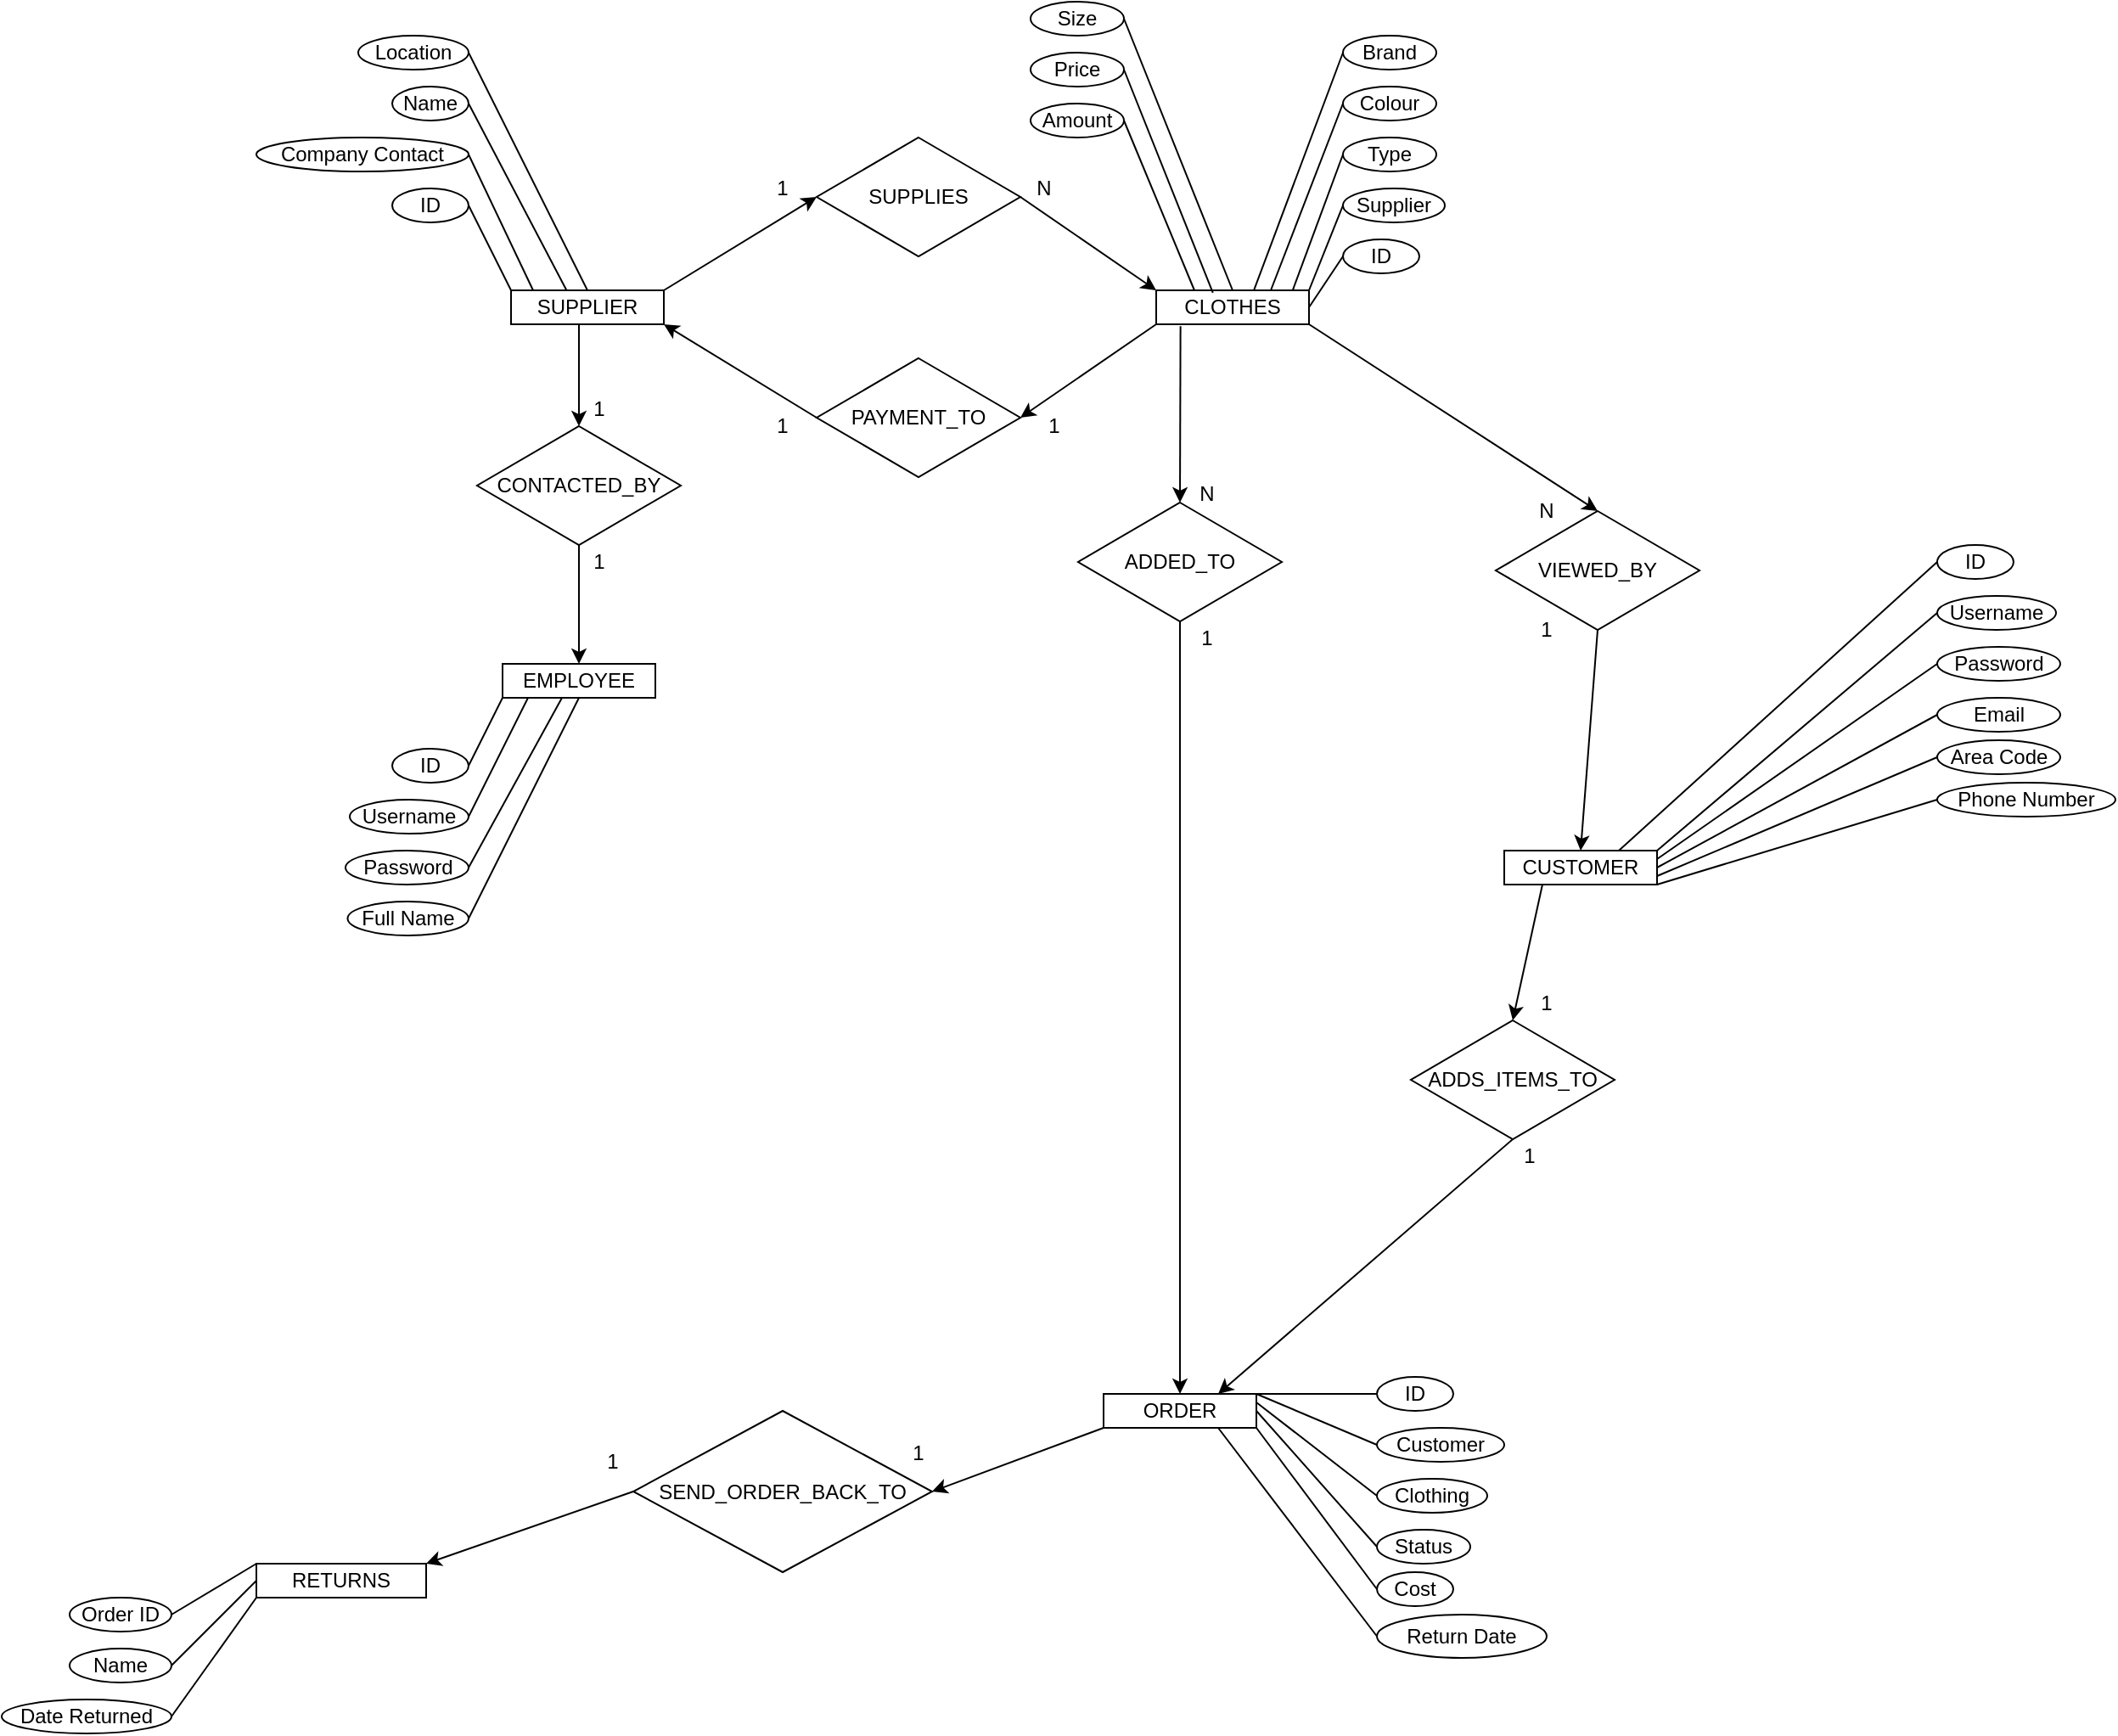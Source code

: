<mxfile version="14.4.3" type="device"><diagram id="-iYd_mh0M1YZAxOvUS-S" name="Page-1"><mxGraphModel dx="2032" dy="1865" grid="1" gridSize="10" guides="1" tooltips="1" connect="1" arrows="1" fold="1" page="1" pageScale="1" pageWidth="827" pageHeight="1169" math="0" shadow="0"><root><mxCell id="0"/><mxCell id="1" parent="0"/><mxCell id="6qy9V_EAO_yQbu2aulHG-1" value="EMPLOYEE" style="rounded=0;whiteSpace=wrap;html=1;" parent="1" vertex="1"><mxGeometry x="75" y="320" width="90" height="20" as="geometry"/></mxCell><mxCell id="6qy9V_EAO_yQbu2aulHG-13" style="edgeStyle=orthogonalEdgeStyle;rounded=0;orthogonalLoop=1;jettySize=auto;html=1;exitX=0.5;exitY=1;exitDx=0;exitDy=0;" parent="1" source="6qy9V_EAO_yQbu2aulHG-2" target="6qy9V_EAO_yQbu2aulHG-8" edge="1"><mxGeometry relative="1" as="geometry"><Array as="points"><mxPoint x="120" y="120"/></Array></mxGeometry></mxCell><mxCell id="6qy9V_EAO_yQbu2aulHG-2" value="SUPPLIER" style="rounded=0;whiteSpace=wrap;html=1;" parent="1" vertex="1"><mxGeometry x="80" y="100" width="90" height="20" as="geometry"/></mxCell><mxCell id="6qy9V_EAO_yQbu2aulHG-3" value="CUSTOMER" style="rounded=0;whiteSpace=wrap;html=1;" parent="1" vertex="1"><mxGeometry x="665" y="430" width="90" height="20" as="geometry"/></mxCell><mxCell id="6qy9V_EAO_yQbu2aulHG-4" value="ORDER" style="rounded=0;whiteSpace=wrap;html=1;" parent="1" vertex="1"><mxGeometry x="429" y="750" width="90" height="20" as="geometry"/></mxCell><mxCell id="6qy9V_EAO_yQbu2aulHG-5" value="RETURNS" style="rounded=0;whiteSpace=wrap;html=1;" parent="1" vertex="1"><mxGeometry x="-70" y="850" width="100" height="20" as="geometry"/></mxCell><mxCell id="6qy9V_EAO_yQbu2aulHG-6" value="CLOTHES" style="rounded=0;whiteSpace=wrap;html=1;" parent="1" vertex="1"><mxGeometry x="460" y="100" width="90" height="20" as="geometry"/></mxCell><mxCell id="6qy9V_EAO_yQbu2aulHG-10" style="edgeStyle=orthogonalEdgeStyle;rounded=0;orthogonalLoop=1;jettySize=auto;html=1;exitX=0.5;exitY=1;exitDx=0;exitDy=0;entryX=0.5;entryY=0;entryDx=0;entryDy=0;" parent="1" source="6qy9V_EAO_yQbu2aulHG-8" target="6qy9V_EAO_yQbu2aulHG-1" edge="1"><mxGeometry relative="1" as="geometry"/></mxCell><mxCell id="6qy9V_EAO_yQbu2aulHG-8" value="CONTACTED_BY" style="rhombus;whiteSpace=wrap;html=1;" parent="1" vertex="1"><mxGeometry x="60" y="180" width="120" height="70" as="geometry"/></mxCell><mxCell id="6qy9V_EAO_yQbu2aulHG-14" value="ID" style="ellipse;whiteSpace=wrap;html=1;" parent="1" vertex="1"><mxGeometry x="10" y="370" width="45" height="20" as="geometry"/></mxCell><mxCell id="6qy9V_EAO_yQbu2aulHG-16" value="Username" style="ellipse;whiteSpace=wrap;html=1;" parent="1" vertex="1"><mxGeometry x="-15" y="400" width="70" height="20" as="geometry"/></mxCell><mxCell id="6qy9V_EAO_yQbu2aulHG-17" value="Password" style="ellipse;whiteSpace=wrap;html=1;" parent="1" vertex="1"><mxGeometry x="-17.5" y="430" width="72.5" height="20" as="geometry"/></mxCell><mxCell id="6qy9V_EAO_yQbu2aulHG-18" value="Full Name" style="ellipse;whiteSpace=wrap;html=1;" parent="1" vertex="1"><mxGeometry x="-16.25" y="460" width="71.25" height="20" as="geometry"/></mxCell><mxCell id="6qy9V_EAO_yQbu2aulHG-23" value="ID" style="ellipse;whiteSpace=wrap;html=1;" parent="1" vertex="1"><mxGeometry x="10" y="40" width="45" height="20" as="geometry"/></mxCell><mxCell id="6qy9V_EAO_yQbu2aulHG-24" value="Company Contact" style="ellipse;whiteSpace=wrap;html=1;" parent="1" vertex="1"><mxGeometry x="-70" y="10" width="125" height="20" as="geometry"/></mxCell><mxCell id="6qy9V_EAO_yQbu2aulHG-25" value="Name" style="ellipse;whiteSpace=wrap;html=1;" parent="1" vertex="1"><mxGeometry x="10" y="-20" width="45" height="20" as="geometry"/></mxCell><mxCell id="6qy9V_EAO_yQbu2aulHG-26" value="Location" style="ellipse;whiteSpace=wrap;html=1;" parent="1" vertex="1"><mxGeometry x="-10" y="-50" width="65" height="20" as="geometry"/></mxCell><mxCell id="6qy9V_EAO_yQbu2aulHG-31" value="SUPPLIES" style="rhombus;whiteSpace=wrap;html=1;" parent="1" vertex="1"><mxGeometry x="260" y="10" width="120" height="70" as="geometry"/></mxCell><mxCell id="6qy9V_EAO_yQbu2aulHG-33" value="" style="endArrow=classic;html=1;entryX=0;entryY=0.5;entryDx=0;entryDy=0;" parent="1" target="6qy9V_EAO_yQbu2aulHG-31" edge="1"><mxGeometry width="50" height="50" relative="1" as="geometry"><mxPoint x="170" y="100" as="sourcePoint"/><mxPoint x="220" y="50" as="targetPoint"/></mxGeometry></mxCell><mxCell id="6qy9V_EAO_yQbu2aulHG-34" value="1" style="text;html=1;strokeColor=none;fillColor=none;align=center;verticalAlign=middle;whiteSpace=wrap;rounded=0;" parent="1" vertex="1"><mxGeometry x="220" y="30" width="40" height="20" as="geometry"/></mxCell><mxCell id="6qy9V_EAO_yQbu2aulHG-35" value="N" style="text;html=1;strokeColor=none;fillColor=none;align=center;verticalAlign=middle;whiteSpace=wrap;rounded=0;" parent="1" vertex="1"><mxGeometry x="374" y="30" width="40" height="20" as="geometry"/></mxCell><mxCell id="6qy9V_EAO_yQbu2aulHG-36" value="" style="endArrow=classic;html=1;entryX=0;entryY=0;entryDx=0;entryDy=0;exitX=1;exitY=0.5;exitDx=0;exitDy=0;" parent="1" source="6qy9V_EAO_yQbu2aulHG-31" target="6qy9V_EAO_yQbu2aulHG-6" edge="1"><mxGeometry width="50" height="50" relative="1" as="geometry"><mxPoint x="370" y="95" as="sourcePoint"/><mxPoint x="444" y="80" as="targetPoint"/></mxGeometry></mxCell><mxCell id="6qy9V_EAO_yQbu2aulHG-39" value="PAYMENT_TO" style="rhombus;whiteSpace=wrap;html=1;" parent="1" vertex="1"><mxGeometry x="260" y="140" width="120" height="70" as="geometry"/></mxCell><mxCell id="6qy9V_EAO_yQbu2aulHG-40" value="" style="endArrow=classic;html=1;entryX=1;entryY=0.5;entryDx=0;entryDy=0;" parent="1" target="6qy9V_EAO_yQbu2aulHG-39" edge="1"><mxGeometry width="50" height="50" relative="1" as="geometry"><mxPoint x="460" y="120" as="sourcePoint"/><mxPoint x="397.5" y="160" as="targetPoint"/></mxGeometry></mxCell><mxCell id="6qy9V_EAO_yQbu2aulHG-41" value="" style="endArrow=classic;html=1;exitX=0;exitY=0.5;exitDx=0;exitDy=0;entryX=1;entryY=1;entryDx=0;entryDy=0;" parent="1" source="6qy9V_EAO_yQbu2aulHG-39" target="6qy9V_EAO_yQbu2aulHG-2" edge="1"><mxGeometry width="50" height="50" relative="1" as="geometry"><mxPoint x="245" y="130" as="sourcePoint"/><mxPoint x="150" y="140" as="targetPoint"/></mxGeometry></mxCell><mxCell id="6qy9V_EAO_yQbu2aulHG-44" value="1" style="text;html=1;strokeColor=none;fillColor=none;align=center;verticalAlign=middle;whiteSpace=wrap;rounded=0;" parent="1" vertex="1"><mxGeometry x="380" y="170" width="40" height="20" as="geometry"/></mxCell><mxCell id="6qy9V_EAO_yQbu2aulHG-45" value="1" style="text;html=1;strokeColor=none;fillColor=none;align=center;verticalAlign=middle;whiteSpace=wrap;rounded=0;" parent="1" vertex="1"><mxGeometry x="220" y="170" width="40" height="20" as="geometry"/></mxCell><mxCell id="6qy9V_EAO_yQbu2aulHG-49" value="VIEWED_BY" style="rhombus;whiteSpace=wrap;html=1;" parent="1" vertex="1"><mxGeometry x="660" y="230" width="120" height="70" as="geometry"/></mxCell><mxCell id="6qy9V_EAO_yQbu2aulHG-54" value="ID" style="ellipse;whiteSpace=wrap;html=1;" parent="1" vertex="1"><mxGeometry x="570" y="70" width="45" height="20" as="geometry"/></mxCell><mxCell id="6qy9V_EAO_yQbu2aulHG-55" value="Supplier" style="ellipse;whiteSpace=wrap;html=1;" parent="1" vertex="1"><mxGeometry x="570" y="40" width="60" height="20" as="geometry"/></mxCell><mxCell id="6qy9V_EAO_yQbu2aulHG-60" value="ADDS_ITEMS_TO" style="rhombus;whiteSpace=wrap;html=1;" parent="1" vertex="1"><mxGeometry x="610" y="530" width="120" height="70" as="geometry"/></mxCell><mxCell id="6qy9V_EAO_yQbu2aulHG-64" value="Type" style="ellipse;whiteSpace=wrap;html=1;" parent="1" vertex="1"><mxGeometry x="570" y="10" width="55" height="20" as="geometry"/></mxCell><mxCell id="6qy9V_EAO_yQbu2aulHG-65" value="Colour" style="ellipse;whiteSpace=wrap;html=1;" parent="1" vertex="1"><mxGeometry x="570" y="-20" width="55" height="20" as="geometry"/></mxCell><mxCell id="6qy9V_EAO_yQbu2aulHG-66" value="Brand" style="ellipse;whiteSpace=wrap;html=1;" parent="1" vertex="1"><mxGeometry x="570" y="-50" width="55" height="20" as="geometry"/></mxCell><mxCell id="6qy9V_EAO_yQbu2aulHG-67" value="Size" style="ellipse;whiteSpace=wrap;html=1;" parent="1" vertex="1"><mxGeometry x="386" y="-70" width="55" height="20" as="geometry"/></mxCell><mxCell id="6qy9V_EAO_yQbu2aulHG-68" value="Price" style="ellipse;whiteSpace=wrap;html=1;" parent="1" vertex="1"><mxGeometry x="386" y="-40" width="55" height="20" as="geometry"/></mxCell><mxCell id="6qy9V_EAO_yQbu2aulHG-69" value="Amount" style="ellipse;whiteSpace=wrap;html=1;" parent="1" vertex="1"><mxGeometry x="386" y="-10" width="55" height="20" as="geometry"/></mxCell><mxCell id="6qy9V_EAO_yQbu2aulHG-80" style="edgeStyle=orthogonalEdgeStyle;rounded=0;orthogonalLoop=1;jettySize=auto;html=1;exitX=0.5;exitY=1;exitDx=0;exitDy=0;" parent="1" source="6qy9V_EAO_yQbu2aulHG-5" target="6qy9V_EAO_yQbu2aulHG-5" edge="1"><mxGeometry relative="1" as="geometry"/></mxCell><mxCell id="6qy9V_EAO_yQbu2aulHG-82" value="SEND_ORDER_BACK_TO" style="rhombus;whiteSpace=wrap;html=1;" parent="1" vertex="1"><mxGeometry x="152" y="760" width="176" height="95" as="geometry"/></mxCell><mxCell id="6qy9V_EAO_yQbu2aulHG-83" value="N" style="text;html=1;strokeColor=none;fillColor=none;align=center;verticalAlign=middle;whiteSpace=wrap;rounded=0;" parent="1" vertex="1"><mxGeometry x="670" y="220" width="40" height="20" as="geometry"/></mxCell><mxCell id="6qy9V_EAO_yQbu2aulHG-85" value="1" style="text;html=1;strokeColor=none;fillColor=none;align=center;verticalAlign=middle;whiteSpace=wrap;rounded=0;" parent="1" vertex="1"><mxGeometry x="670" y="290" width="40" height="20" as="geometry"/></mxCell><mxCell id="6qy9V_EAO_yQbu2aulHG-88" value="ID" style="ellipse;whiteSpace=wrap;html=1;" parent="1" vertex="1"><mxGeometry x="920" y="250" width="45" height="20" as="geometry"/></mxCell><mxCell id="6qy9V_EAO_yQbu2aulHG-90" value="Username" style="ellipse;whiteSpace=wrap;html=1;" parent="1" vertex="1"><mxGeometry x="920" y="280" width="70" height="20" as="geometry"/></mxCell><mxCell id="6qy9V_EAO_yQbu2aulHG-91" value="Password" style="ellipse;whiteSpace=wrap;html=1;" parent="1" vertex="1"><mxGeometry x="920" y="310" width="72.5" height="20" as="geometry"/></mxCell><mxCell id="6qy9V_EAO_yQbu2aulHG-92" value="Email" style="ellipse;whiteSpace=wrap;html=1;" parent="1" vertex="1"><mxGeometry x="920" y="340" width="72.5" height="20" as="geometry"/></mxCell><mxCell id="6qy9V_EAO_yQbu2aulHG-93" value="Area Code" style="ellipse;whiteSpace=wrap;html=1;" parent="1" vertex="1"><mxGeometry x="920" y="365" width="72.5" height="20" as="geometry"/></mxCell><mxCell id="6qy9V_EAO_yQbu2aulHG-94" value="Phone Number" style="ellipse;whiteSpace=wrap;html=1;" parent="1" vertex="1"><mxGeometry x="920" y="390" width="105" height="20" as="geometry"/></mxCell><mxCell id="6qy9V_EAO_yQbu2aulHG-102" value="" style="endArrow=none;html=1;entryX=0;entryY=0.5;entryDx=0;entryDy=0;exitX=0.75;exitY=0;exitDx=0;exitDy=0;" parent="1" source="6qy9V_EAO_yQbu2aulHG-3" target="6qy9V_EAO_yQbu2aulHG-88" edge="1"><mxGeometry width="50" height="50" relative="1" as="geometry"><mxPoint x="400" y="340" as="sourcePoint"/><mxPoint x="450" y="290" as="targetPoint"/></mxGeometry></mxCell><mxCell id="6qy9V_EAO_yQbu2aulHG-103" value="" style="endArrow=none;html=1;entryX=0;entryY=0.5;entryDx=0;entryDy=0;exitX=1;exitY=0;exitDx=0;exitDy=0;" parent="1" source="6qy9V_EAO_yQbu2aulHG-3" target="6qy9V_EAO_yQbu2aulHG-90" edge="1"><mxGeometry width="50" height="50" relative="1" as="geometry"><mxPoint x="537.5" y="300" as="sourcePoint"/><mxPoint x="635" y="240" as="targetPoint"/></mxGeometry></mxCell><mxCell id="6qy9V_EAO_yQbu2aulHG-105" value="" style="endArrow=none;html=1;entryX=0;entryY=0.5;entryDx=0;entryDy=0;exitX=1;exitY=0.25;exitDx=0;exitDy=0;" parent="1" source="6qy9V_EAO_yQbu2aulHG-3" target="6qy9V_EAO_yQbu2aulHG-91" edge="1"><mxGeometry width="50" height="50" relative="1" as="geometry"><mxPoint x="547.5" y="310" as="sourcePoint"/><mxPoint x="645" y="250" as="targetPoint"/></mxGeometry></mxCell><mxCell id="6qy9V_EAO_yQbu2aulHG-106" value="" style="endArrow=none;html=1;entryX=0;entryY=0.5;entryDx=0;entryDy=0;exitX=1;exitY=0.5;exitDx=0;exitDy=0;" parent="1" source="6qy9V_EAO_yQbu2aulHG-3" target="6qy9V_EAO_yQbu2aulHG-92" edge="1"><mxGeometry width="50" height="50" relative="1" as="geometry"><mxPoint x="557.5" y="320" as="sourcePoint"/><mxPoint x="655" y="260" as="targetPoint"/></mxGeometry></mxCell><mxCell id="6qy9V_EAO_yQbu2aulHG-107" value="" style="endArrow=none;html=1;entryX=0;entryY=0.5;entryDx=0;entryDy=0;exitX=1;exitY=0.75;exitDx=0;exitDy=0;" parent="1" source="6qy9V_EAO_yQbu2aulHG-3" target="6qy9V_EAO_yQbu2aulHG-93" edge="1"><mxGeometry width="50" height="50" relative="1" as="geometry"><mxPoint x="567.5" y="330" as="sourcePoint"/><mxPoint x="665" y="270" as="targetPoint"/></mxGeometry></mxCell><mxCell id="6qy9V_EAO_yQbu2aulHG-108" value="" style="endArrow=none;html=1;entryX=0;entryY=0.5;entryDx=0;entryDy=0;exitX=1;exitY=1;exitDx=0;exitDy=0;" parent="1" source="6qy9V_EAO_yQbu2aulHG-3" target="6qy9V_EAO_yQbu2aulHG-94" edge="1"><mxGeometry width="50" height="50" relative="1" as="geometry"><mxPoint x="577.5" y="340" as="sourcePoint"/><mxPoint x="675" y="280" as="targetPoint"/></mxGeometry></mxCell><mxCell id="6qy9V_EAO_yQbu2aulHG-109" value="" style="endArrow=none;html=1;exitX=1;exitY=0.5;exitDx=0;exitDy=0;entryX=0;entryY=1;entryDx=0;entryDy=0;" parent="1" source="6qy9V_EAO_yQbu2aulHG-14" target="6qy9V_EAO_yQbu2aulHG-1" edge="1"><mxGeometry width="50" height="50" relative="1" as="geometry"><mxPoint x="80" y="405" as="sourcePoint"/><mxPoint x="130" y="355" as="targetPoint"/></mxGeometry></mxCell><mxCell id="6qy9V_EAO_yQbu2aulHG-110" value="" style="endArrow=none;html=1;exitX=1;exitY=0.5;exitDx=0;exitDy=0;" parent="1" source="6qy9V_EAO_yQbu2aulHG-16" edge="1"><mxGeometry width="50" height="50" relative="1" as="geometry"><mxPoint x="65" y="390" as="sourcePoint"/><mxPoint x="90" y="340" as="targetPoint"/></mxGeometry></mxCell><mxCell id="6qy9V_EAO_yQbu2aulHG-111" value="" style="endArrow=none;html=1;exitX=1;exitY=0.5;exitDx=0;exitDy=0;entryX=0.389;entryY=1;entryDx=0;entryDy=0;entryPerimeter=0;" parent="1" source="6qy9V_EAO_yQbu2aulHG-17" target="6qy9V_EAO_yQbu2aulHG-1" edge="1"><mxGeometry width="50" height="50" relative="1" as="geometry"><mxPoint x="75" y="400" as="sourcePoint"/><mxPoint x="95" y="360" as="targetPoint"/></mxGeometry></mxCell><mxCell id="6qy9V_EAO_yQbu2aulHG-112" value="" style="endArrow=none;html=1;exitX=1;exitY=0.5;exitDx=0;exitDy=0;entryX=0.5;entryY=1;entryDx=0;entryDy=0;" parent="1" source="6qy9V_EAO_yQbu2aulHG-18" target="6qy9V_EAO_yQbu2aulHG-1" edge="1"><mxGeometry width="50" height="50" relative="1" as="geometry"><mxPoint x="85" y="410" as="sourcePoint"/><mxPoint x="105" y="370" as="targetPoint"/></mxGeometry></mxCell><mxCell id="6qy9V_EAO_yQbu2aulHG-113" value="" style="endArrow=none;html=1;exitX=1;exitY=0.5;exitDx=0;exitDy=0;entryX=0;entryY=0;entryDx=0;entryDy=0;" parent="1" source="6qy9V_EAO_yQbu2aulHG-23" target="6qy9V_EAO_yQbu2aulHG-2" edge="1"><mxGeometry width="50" height="50" relative="1" as="geometry"><mxPoint x="110" y="75" as="sourcePoint"/><mxPoint x="160" y="25" as="targetPoint"/></mxGeometry></mxCell><mxCell id="6qy9V_EAO_yQbu2aulHG-114" value="" style="endArrow=none;html=1;exitX=1;exitY=0.5;exitDx=0;exitDy=0;" parent="1" source="6qy9V_EAO_yQbu2aulHG-24" edge="1"><mxGeometry width="50" height="50" relative="1" as="geometry"><mxPoint x="75" y="40" as="sourcePoint"/><mxPoint x="93" y="100" as="targetPoint"/></mxGeometry></mxCell><mxCell id="6qy9V_EAO_yQbu2aulHG-115" value="" style="endArrow=none;html=1;exitX=1;exitY=0.5;exitDx=0;exitDy=0;entryX=0.365;entryY=0.014;entryDx=0;entryDy=0;entryPerimeter=0;" parent="1" source="6qy9V_EAO_yQbu2aulHG-25" target="6qy9V_EAO_yQbu2aulHG-2" edge="1"><mxGeometry width="50" height="50" relative="1" as="geometry"><mxPoint x="75" y="5" as="sourcePoint"/><mxPoint x="113" y="85" as="targetPoint"/></mxGeometry></mxCell><mxCell id="6qy9V_EAO_yQbu2aulHG-116" value="" style="endArrow=none;html=1;exitX=1;exitY=0.5;exitDx=0;exitDy=0;entryX=0.5;entryY=0;entryDx=0;entryDy=0;" parent="1" source="6qy9V_EAO_yQbu2aulHG-26" target="6qy9V_EAO_yQbu2aulHG-2" edge="1"><mxGeometry width="50" height="50" relative="1" as="geometry"><mxPoint x="82" y="-30" as="sourcePoint"/><mxPoint x="120" y="50" as="targetPoint"/></mxGeometry></mxCell><mxCell id="6qy9V_EAO_yQbu2aulHG-118" value="" style="endArrow=none;html=1;entryX=0;entryY=0.5;entryDx=0;entryDy=0;exitX=1;exitY=0.5;exitDx=0;exitDy=0;" parent="1" source="6qy9V_EAO_yQbu2aulHG-6" target="6qy9V_EAO_yQbu2aulHG-54" edge="1"><mxGeometry width="50" height="50" relative="1" as="geometry"><mxPoint x="490" y="90" as="sourcePoint"/><mxPoint x="540" y="40" as="targetPoint"/></mxGeometry></mxCell><mxCell id="6qy9V_EAO_yQbu2aulHG-120" value="" style="endArrow=none;html=1;entryX=0;entryY=0.5;entryDx=0;entryDy=0;" parent="1" target="6qy9V_EAO_yQbu2aulHG-55" edge="1"><mxGeometry width="50" height="50" relative="1" as="geometry"><mxPoint x="550" y="100" as="sourcePoint"/><mxPoint x="580" y="90" as="targetPoint"/></mxGeometry></mxCell><mxCell id="6qy9V_EAO_yQbu2aulHG-121" value="" style="endArrow=none;html=1;entryX=0;entryY=0.5;entryDx=0;entryDy=0;exitX=0.892;exitY=0.014;exitDx=0;exitDy=0;exitPerimeter=0;" parent="1" source="6qy9V_EAO_yQbu2aulHG-6" target="6qy9V_EAO_yQbu2aulHG-64" edge="1"><mxGeometry width="50" height="50" relative="1" as="geometry"><mxPoint x="570" y="130" as="sourcePoint"/><mxPoint x="590" y="100" as="targetPoint"/></mxGeometry></mxCell><mxCell id="6qy9V_EAO_yQbu2aulHG-122" value="" style="endArrow=none;html=1;entryX=0;entryY=0.5;entryDx=0;entryDy=0;exitX=0.75;exitY=0;exitDx=0;exitDy=0;" parent="1" source="6qy9V_EAO_yQbu2aulHG-6" target="6qy9V_EAO_yQbu2aulHG-65" edge="1"><mxGeometry width="50" height="50" relative="1" as="geometry"><mxPoint x="580" y="140" as="sourcePoint"/><mxPoint x="600" y="110" as="targetPoint"/></mxGeometry></mxCell><mxCell id="6qy9V_EAO_yQbu2aulHG-123" value="" style="endArrow=none;html=1;entryX=0;entryY=0.5;entryDx=0;entryDy=0;exitX=0.638;exitY=0.014;exitDx=0;exitDy=0;exitPerimeter=0;" parent="1" source="6qy9V_EAO_yQbu2aulHG-6" target="6qy9V_EAO_yQbu2aulHG-66" edge="1"><mxGeometry width="50" height="50" relative="1" as="geometry"><mxPoint x="590" y="150" as="sourcePoint"/><mxPoint x="610" y="120" as="targetPoint"/></mxGeometry></mxCell><mxCell id="6qy9V_EAO_yQbu2aulHG-124" value="" style="endArrow=none;html=1;entryX=1;entryY=0.5;entryDx=0;entryDy=0;exitX=0.5;exitY=0;exitDx=0;exitDy=0;" parent="1" source="6qy9V_EAO_yQbu2aulHG-6" target="6qy9V_EAO_yQbu2aulHG-67" edge="1"><mxGeometry width="50" height="50" relative="1" as="geometry"><mxPoint x="600" y="160" as="sourcePoint"/><mxPoint x="620" y="130" as="targetPoint"/></mxGeometry></mxCell><mxCell id="6qy9V_EAO_yQbu2aulHG-125" value="" style="endArrow=none;html=1;entryX=1;entryY=0.5;entryDx=0;entryDy=0;exitX=0.371;exitY=0.071;exitDx=0;exitDy=0;exitPerimeter=0;" parent="1" source="6qy9V_EAO_yQbu2aulHG-6" target="6qy9V_EAO_yQbu2aulHG-68" edge="1"><mxGeometry width="50" height="50" relative="1" as="geometry"><mxPoint x="610" y="170" as="sourcePoint"/><mxPoint x="630" y="140" as="targetPoint"/></mxGeometry></mxCell><mxCell id="6qy9V_EAO_yQbu2aulHG-126" value="" style="endArrow=none;html=1;entryX=1;entryY=0.5;entryDx=0;entryDy=0;exitX=0.25;exitY=0;exitDx=0;exitDy=0;" parent="1" source="6qy9V_EAO_yQbu2aulHG-6" target="6qy9V_EAO_yQbu2aulHG-69" edge="1"><mxGeometry width="50" height="50" relative="1" as="geometry"><mxPoint x="620" y="180" as="sourcePoint"/><mxPoint x="640" y="150" as="targetPoint"/></mxGeometry></mxCell><mxCell id="6qy9V_EAO_yQbu2aulHG-127" value="ID" style="ellipse;whiteSpace=wrap;html=1;" parent="1" vertex="1"><mxGeometry x="590" y="740" width="45" height="20" as="geometry"/></mxCell><mxCell id="6qy9V_EAO_yQbu2aulHG-130" value="Customer" style="ellipse;whiteSpace=wrap;html=1;" parent="1" vertex="1"><mxGeometry x="590" y="770" width="75" height="20" as="geometry"/></mxCell><mxCell id="6qy9V_EAO_yQbu2aulHG-131" value="Clothing" style="ellipse;whiteSpace=wrap;html=1;" parent="1" vertex="1"><mxGeometry x="590" y="800" width="65" height="20" as="geometry"/></mxCell><mxCell id="6qy9V_EAO_yQbu2aulHG-132" value="Status" style="ellipse;whiteSpace=wrap;html=1;" parent="1" vertex="1"><mxGeometry x="590" y="830" width="55" height="20" as="geometry"/></mxCell><mxCell id="6qy9V_EAO_yQbu2aulHG-133" value="Cost" style="ellipse;whiteSpace=wrap;html=1;" parent="1" vertex="1"><mxGeometry x="590" y="855" width="45" height="20" as="geometry"/></mxCell><mxCell id="6qy9V_EAO_yQbu2aulHG-135" value="Return Date" style="ellipse;whiteSpace=wrap;html=1;" parent="1" vertex="1"><mxGeometry x="590" y="880" width="100" height="25.5" as="geometry"/></mxCell><mxCell id="6qy9V_EAO_yQbu2aulHG-137" value="" style="endArrow=none;html=1;entryX=0;entryY=0.5;entryDx=0;entryDy=0;exitX=0.75;exitY=0;exitDx=0;exitDy=0;" parent="1" source="6qy9V_EAO_yQbu2aulHG-4" target="6qy9V_EAO_yQbu2aulHG-127" edge="1"><mxGeometry width="50" height="50" relative="1" as="geometry"><mxPoint x="400" y="330" as="sourcePoint"/><mxPoint x="450" y="280" as="targetPoint"/></mxGeometry></mxCell><mxCell id="6qy9V_EAO_yQbu2aulHG-138" value="" style="endArrow=none;html=1;entryX=0;entryY=0.5;entryDx=0;entryDy=0;exitX=1;exitY=0;exitDx=0;exitDy=0;" parent="1" source="6qy9V_EAO_yQbu2aulHG-4" target="6qy9V_EAO_yQbu2aulHG-130" edge="1"><mxGeometry width="50" height="50" relative="1" as="geometry"><mxPoint x="537.5" y="490" as="sourcePoint"/><mxPoint x="610.0" y="450" as="targetPoint"/></mxGeometry></mxCell><mxCell id="6qy9V_EAO_yQbu2aulHG-139" value="" style="endArrow=none;html=1;entryX=0;entryY=0.5;entryDx=0;entryDy=0;exitX=1;exitY=0.25;exitDx=0;exitDy=0;" parent="1" source="6qy9V_EAO_yQbu2aulHG-4" target="6qy9V_EAO_yQbu2aulHG-131" edge="1"><mxGeometry width="50" height="50" relative="1" as="geometry"><mxPoint x="547.5" y="500" as="sourcePoint"/><mxPoint x="620.0" y="460" as="targetPoint"/></mxGeometry></mxCell><mxCell id="6qy9V_EAO_yQbu2aulHG-140" value="" style="endArrow=none;html=1;entryX=0;entryY=0.5;entryDx=0;entryDy=0;exitX=1;exitY=0.5;exitDx=0;exitDy=0;" parent="1" source="6qy9V_EAO_yQbu2aulHG-4" target="6qy9V_EAO_yQbu2aulHG-132" edge="1"><mxGeometry width="50" height="50" relative="1" as="geometry"><mxPoint x="557.5" y="510" as="sourcePoint"/><mxPoint x="630.0" y="470" as="targetPoint"/></mxGeometry></mxCell><mxCell id="6qy9V_EAO_yQbu2aulHG-142" value="" style="endArrow=none;html=1;entryX=0;entryY=0.5;entryDx=0;entryDy=0;exitX=1;exitY=1;exitDx=0;exitDy=0;" parent="1" source="6qy9V_EAO_yQbu2aulHG-4" target="6qy9V_EAO_yQbu2aulHG-133" edge="1"><mxGeometry width="50" height="50" relative="1" as="geometry"><mxPoint x="567.5" y="520" as="sourcePoint"/><mxPoint x="640.0" y="480" as="targetPoint"/></mxGeometry></mxCell><mxCell id="6qy9V_EAO_yQbu2aulHG-143" value="" style="endArrow=none;html=1;entryX=0;entryY=0.5;entryDx=0;entryDy=0;exitX=0.75;exitY=1;exitDx=0;exitDy=0;" parent="1" source="6qy9V_EAO_yQbu2aulHG-4" target="6qy9V_EAO_yQbu2aulHG-135" edge="1"><mxGeometry width="50" height="50" relative="1" as="geometry"><mxPoint x="577.5" y="530" as="sourcePoint"/><mxPoint x="650.0" y="490" as="targetPoint"/></mxGeometry></mxCell><mxCell id="6qy9V_EAO_yQbu2aulHG-144" value="Order ID" style="ellipse;whiteSpace=wrap;html=1;" parent="1" vertex="1"><mxGeometry x="-180" y="870" width="60" height="20" as="geometry"/></mxCell><mxCell id="6qy9V_EAO_yQbu2aulHG-145" value="Name" style="ellipse;whiteSpace=wrap;html=1;" parent="1" vertex="1"><mxGeometry x="-180" y="900" width="60" height="20" as="geometry"/></mxCell><mxCell id="6qy9V_EAO_yQbu2aulHG-146" value="Date Returned" style="ellipse;whiteSpace=wrap;html=1;" parent="1" vertex="1"><mxGeometry x="-220" y="930" width="100" height="20" as="geometry"/></mxCell><mxCell id="6qy9V_EAO_yQbu2aulHG-147" value="" style="endArrow=none;html=1;exitX=1;exitY=0.5;exitDx=0;exitDy=0;entryX=0;entryY=0;entryDx=0;entryDy=0;" parent="1" source="6qy9V_EAO_yQbu2aulHG-144" target="6qy9V_EAO_yQbu2aulHG-5" edge="1"><mxGeometry width="50" height="50" relative="1" as="geometry"><mxPoint x="400" y="320" as="sourcePoint"/><mxPoint x="450" y="270" as="targetPoint"/></mxGeometry></mxCell><mxCell id="6qy9V_EAO_yQbu2aulHG-148" value="" style="endArrow=none;html=1;exitX=1;exitY=0.5;exitDx=0;exitDy=0;entryX=0;entryY=0.5;entryDx=0;entryDy=0;" parent="1" source="6qy9V_EAO_yQbu2aulHG-145" target="6qy9V_EAO_yQbu2aulHG-5" edge="1"><mxGeometry width="50" height="50" relative="1" as="geometry"><mxPoint x="-40" y="595" as="sourcePoint"/><mxPoint x="-10" y="650" as="targetPoint"/></mxGeometry></mxCell><mxCell id="6qy9V_EAO_yQbu2aulHG-149" value="" style="endArrow=none;html=1;exitX=1;exitY=0.5;exitDx=0;exitDy=0;entryX=0;entryY=1;entryDx=0;entryDy=0;" parent="1" source="6qy9V_EAO_yQbu2aulHG-146" edge="1" target="6qy9V_EAO_yQbu2aulHG-5"><mxGeometry width="50" height="50" relative="1" as="geometry"><mxPoint x="-30" y="605" as="sourcePoint"/><mxPoint x="20" y="640" as="targetPoint"/></mxGeometry></mxCell><mxCell id="6qy9V_EAO_yQbu2aulHG-152" value="1" style="text;html=1;strokeColor=none;fillColor=none;align=center;verticalAlign=middle;whiteSpace=wrap;rounded=0;" parent="1" vertex="1"><mxGeometry x="300" y="775" width="40" height="20" as="geometry"/></mxCell><mxCell id="6qy9V_EAO_yQbu2aulHG-153" value="1" style="text;html=1;strokeColor=none;fillColor=none;align=center;verticalAlign=middle;whiteSpace=wrap;rounded=0;" parent="1" vertex="1"><mxGeometry x="120" y="780" width="40" height="20" as="geometry"/></mxCell><mxCell id="DE3hFDMISca8GQSMNldw-14" style="edgeStyle=orthogonalEdgeStyle;rounded=0;orthogonalLoop=1;jettySize=auto;html=1;exitX=0.5;exitY=1;exitDx=0;exitDy=0;entryX=0.5;entryY=0;entryDx=0;entryDy=0;" edge="1" parent="1" source="DE3hFDMISca8GQSMNldw-4" target="6qy9V_EAO_yQbu2aulHG-4"><mxGeometry relative="1" as="geometry"><mxPoint x="473.882" y="690" as="targetPoint"/></mxGeometry></mxCell><mxCell id="DE3hFDMISca8GQSMNldw-4" value="ADDED_TO" style="rhombus;whiteSpace=wrap;html=1;" vertex="1" parent="1"><mxGeometry x="414" y="225" width="120" height="70" as="geometry"/></mxCell><mxCell id="DE3hFDMISca8GQSMNldw-8" value="" style="endArrow=classic;html=1;entryX=0.5;entryY=0;entryDx=0;entryDy=0;exitX=1;exitY=1;exitDx=0;exitDy=0;" edge="1" parent="1" source="6qy9V_EAO_yQbu2aulHG-6" target="6qy9V_EAO_yQbu2aulHG-49"><mxGeometry width="50" height="50" relative="1" as="geometry"><mxPoint x="492.5" y="130" as="sourcePoint"/><mxPoint x="404" y="305" as="targetPoint"/></mxGeometry></mxCell><mxCell id="DE3hFDMISca8GQSMNldw-9" value="" style="endArrow=classic;html=1;exitX=0.5;exitY=1;exitDx=0;exitDy=0;entryX=0.5;entryY=0;entryDx=0;entryDy=0;" edge="1" parent="1" source="6qy9V_EAO_yQbu2aulHG-49" target="6qy9V_EAO_yQbu2aulHG-3"><mxGeometry width="50" height="50" relative="1" as="geometry"><mxPoint x="560" y="130" as="sourcePoint"/><mxPoint x="710" y="380" as="targetPoint"/></mxGeometry></mxCell><mxCell id="DE3hFDMISca8GQSMNldw-13" value="" style="endArrow=classic;html=1;entryX=0.5;entryY=0;entryDx=0;entryDy=0;exitX=0.159;exitY=1.056;exitDx=0;exitDy=0;exitPerimeter=0;" edge="1" parent="1" source="6qy9V_EAO_yQbu2aulHG-6" target="DE3hFDMISca8GQSMNldw-4"><mxGeometry width="50" height="50" relative="1" as="geometry"><mxPoint x="560" y="130" as="sourcePoint"/><mxPoint x="730" y="240" as="targetPoint"/></mxGeometry></mxCell><mxCell id="DE3hFDMISca8GQSMNldw-15" value="" style="endArrow=classic;html=1;exitX=0.25;exitY=1;exitDx=0;exitDy=0;entryX=0.5;entryY=0;entryDx=0;entryDy=0;" edge="1" parent="1" source="6qy9V_EAO_yQbu2aulHG-3" target="6qy9V_EAO_yQbu2aulHG-60"><mxGeometry width="50" height="50" relative="1" as="geometry"><mxPoint x="730" y="310" as="sourcePoint"/><mxPoint x="720" y="440" as="targetPoint"/></mxGeometry></mxCell><mxCell id="DE3hFDMISca8GQSMNldw-16" value="" style="endArrow=classic;html=1;exitX=0.5;exitY=1;exitDx=0;exitDy=0;entryX=0.75;entryY=0;entryDx=0;entryDy=0;" edge="1" parent="1" source="6qy9V_EAO_yQbu2aulHG-60" target="6qy9V_EAO_yQbu2aulHG-4"><mxGeometry width="50" height="50" relative="1" as="geometry"><mxPoint x="697.5" y="460" as="sourcePoint"/><mxPoint x="680" y="540" as="targetPoint"/></mxGeometry></mxCell><mxCell id="DE3hFDMISca8GQSMNldw-20" value="" style="endArrow=classic;html=1;exitX=0;exitY=1;exitDx=0;exitDy=0;entryX=1;entryY=0.5;entryDx=0;entryDy=0;" edge="1" parent="1" source="6qy9V_EAO_yQbu2aulHG-4" target="6qy9V_EAO_yQbu2aulHG-82"><mxGeometry width="50" height="50" relative="1" as="geometry"><mxPoint x="680" y="610" as="sourcePoint"/><mxPoint x="506.5" y="760" as="targetPoint"/></mxGeometry></mxCell><mxCell id="DE3hFDMISca8GQSMNldw-21" value="" style="endArrow=classic;html=1;exitX=0;exitY=0.5;exitDx=0;exitDy=0;entryX=1;entryY=0;entryDx=0;entryDy=0;" edge="1" parent="1" source="6qy9V_EAO_yQbu2aulHG-82" target="6qy9V_EAO_yQbu2aulHG-5"><mxGeometry width="50" height="50" relative="1" as="geometry"><mxPoint x="439" y="780" as="sourcePoint"/><mxPoint x="338" y="817.5" as="targetPoint"/></mxGeometry></mxCell><mxCell id="DE3hFDMISca8GQSMNldw-22" value="1" style="text;html=1;strokeColor=none;fillColor=none;align=center;verticalAlign=middle;whiteSpace=wrap;rounded=0;" vertex="1" parent="1"><mxGeometry x="670" y="510" width="40" height="20" as="geometry"/></mxCell><mxCell id="DE3hFDMISca8GQSMNldw-23" value="1" style="text;html=1;strokeColor=none;fillColor=none;align=center;verticalAlign=middle;whiteSpace=wrap;rounded=0;" vertex="1" parent="1"><mxGeometry x="660" y="600" width="40" height="20" as="geometry"/></mxCell><mxCell id="DE3hFDMISca8GQSMNldw-24" value="N" style="text;html=1;strokeColor=none;fillColor=none;align=center;verticalAlign=middle;whiteSpace=wrap;rounded=0;" vertex="1" parent="1"><mxGeometry x="470" y="210" width="40" height="20" as="geometry"/></mxCell><mxCell id="DE3hFDMISca8GQSMNldw-25" value="1" style="text;html=1;strokeColor=none;fillColor=none;align=center;verticalAlign=middle;whiteSpace=wrap;rounded=0;" vertex="1" parent="1"><mxGeometry x="470" y="295" width="40" height="20" as="geometry"/></mxCell><mxCell id="DE3hFDMISca8GQSMNldw-27" value="1" style="text;html=1;strokeColor=none;fillColor=none;align=center;verticalAlign=middle;whiteSpace=wrap;rounded=0;" vertex="1" parent="1"><mxGeometry x="112" y="250" width="40" height="20" as="geometry"/></mxCell><mxCell id="DE3hFDMISca8GQSMNldw-28" value="1" style="text;html=1;strokeColor=none;fillColor=none;align=center;verticalAlign=middle;whiteSpace=wrap;rounded=0;" vertex="1" parent="1"><mxGeometry x="112" y="160" width="40" height="20" as="geometry"/></mxCell></root></mxGraphModel></diagram></mxfile>